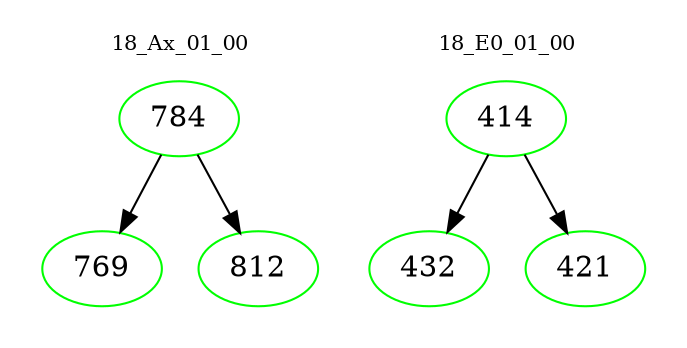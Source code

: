 digraph{
subgraph cluster_0 {
color = white
label = "18_Ax_01_00";
fontsize=10;
T0_784 [label="784", color="green"]
T0_784 -> T0_769 [color="black"]
T0_769 [label="769", color="green"]
T0_784 -> T0_812 [color="black"]
T0_812 [label="812", color="green"]
}
subgraph cluster_1 {
color = white
label = "18_E0_01_00";
fontsize=10;
T1_414 [label="414", color="green"]
T1_414 -> T1_432 [color="black"]
T1_432 [label="432", color="green"]
T1_414 -> T1_421 [color="black"]
T1_421 [label="421", color="green"]
}
}
